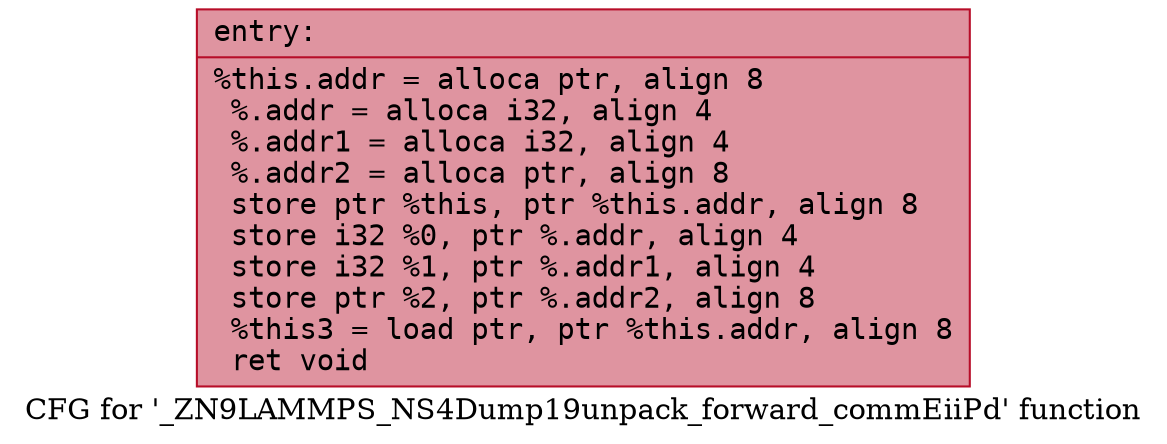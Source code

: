 digraph "CFG for '_ZN9LAMMPS_NS4Dump19unpack_forward_commEiiPd' function" {
	label="CFG for '_ZN9LAMMPS_NS4Dump19unpack_forward_commEiiPd' function";

	Node0x562b3e1f78b0 [shape=record,color="#b70d28ff", style=filled, fillcolor="#b70d2870" fontname="Courier",label="{entry:\l|  %this.addr = alloca ptr, align 8\l  %.addr = alloca i32, align 4\l  %.addr1 = alloca i32, align 4\l  %.addr2 = alloca ptr, align 8\l  store ptr %this, ptr %this.addr, align 8\l  store i32 %0, ptr %.addr, align 4\l  store i32 %1, ptr %.addr1, align 4\l  store ptr %2, ptr %.addr2, align 8\l  %this3 = load ptr, ptr %this.addr, align 8\l  ret void\l}"];
}
